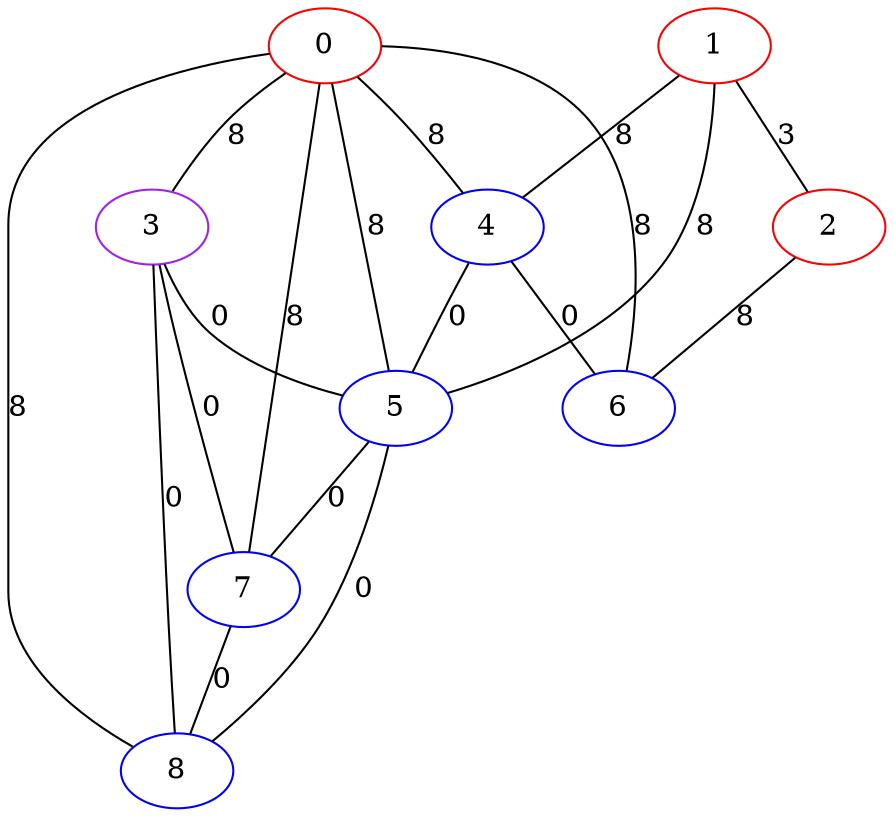 graph "" {
0 [color=red, weight=1];
1 [color=red, weight=1];
2 [color=red, weight=1];
3 [color=purple, weight=4];
4 [color=blue, weight=3];
5 [color=blue, weight=3];
6 [color=blue, weight=3];
7 [color=blue, weight=3];
8 [color=blue, weight=3];
0 -- 3  [key=0, label=8];
0 -- 4  [key=0, label=8];
0 -- 5  [key=0, label=8];
0 -- 6  [key=0, label=8];
0 -- 7  [key=0, label=8];
0 -- 8  [key=0, label=8];
1 -- 2  [key=0, label=3];
1 -- 4  [key=0, label=8];
1 -- 5  [key=0, label=8];
2 -- 6  [key=0, label=8];
3 -- 8  [key=0, label=0];
3 -- 5  [key=0, label=0];
3 -- 7  [key=0, label=0];
4 -- 5  [key=0, label=0];
4 -- 6  [key=0, label=0];
5 -- 7  [key=0, label=0];
5 -- 8  [key=0, label=0];
7 -- 8  [key=0, label=0];
}
